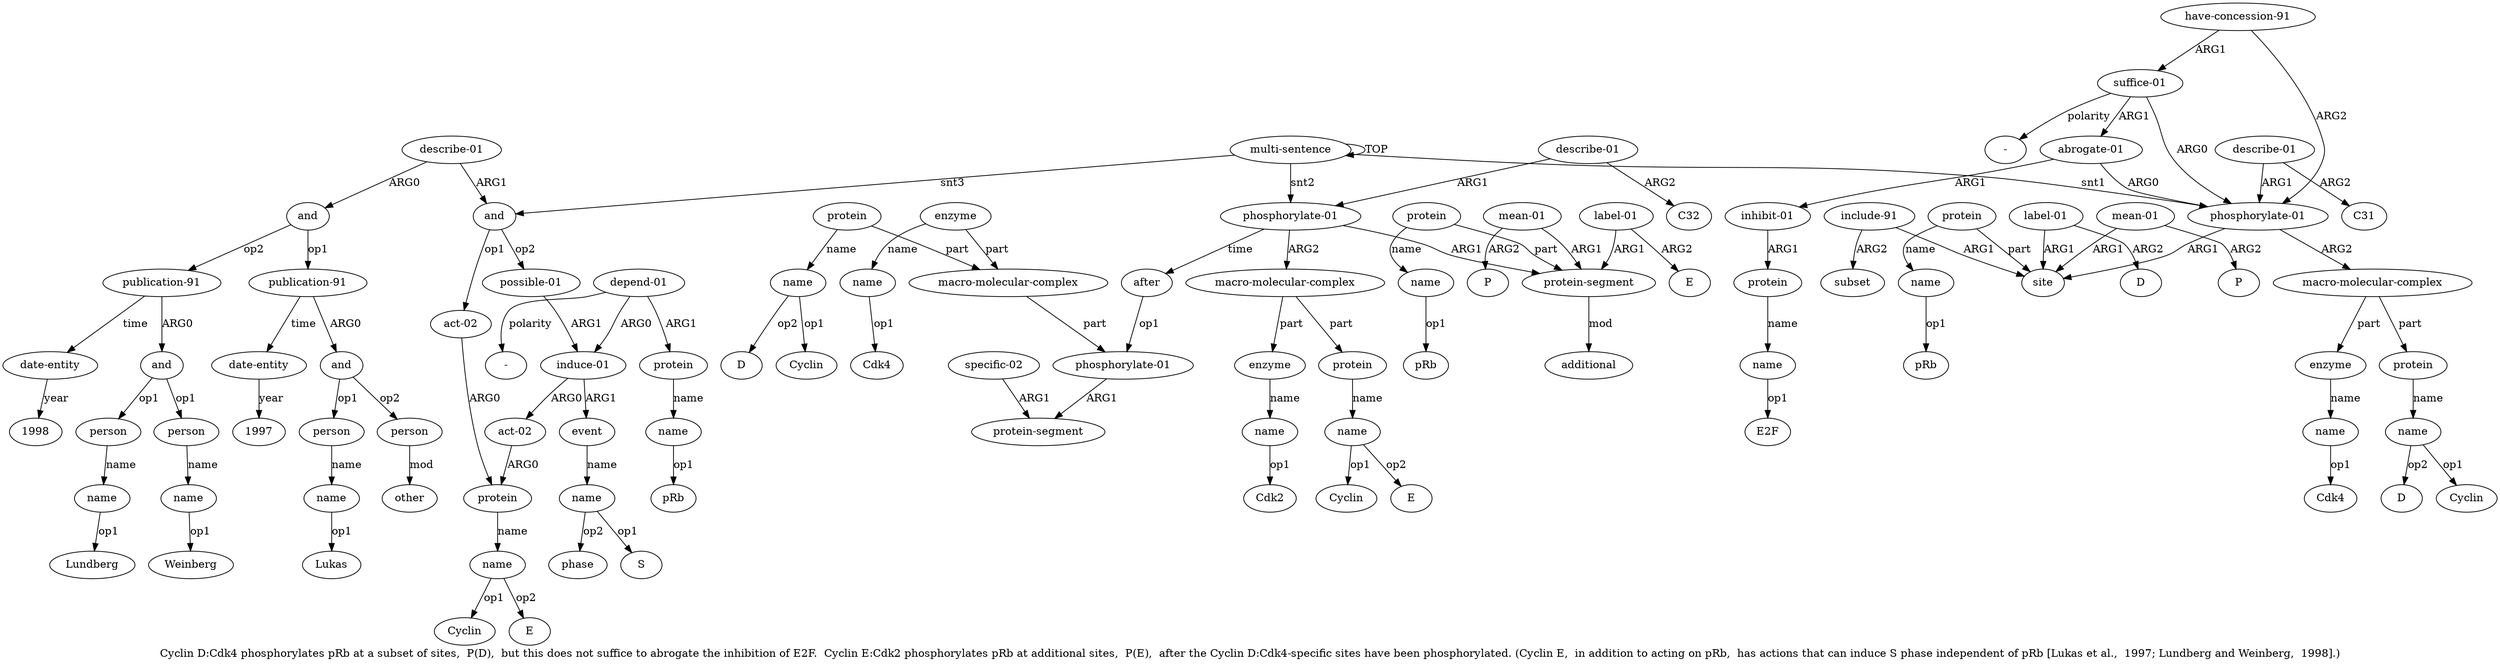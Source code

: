 digraph  {
	graph [label="Cyclin D:Cdk4 phosphorylates pRb at a subset of sites,  P(D),  but this does not suffice to abrogate the inhibition of E2F.  Cyclin \
E:Cdk2 phosphorylates pRb at additional sites,  P(E),  after the Cyclin D:Cdk4-specific sites have been phosphorylated. (Cyclin \
E,  in addition to acting on pRb,  has actions that can induce S phase independent of pRb [Lukas et al.,  1997; Lundberg and Weinberg,  \
1998].)"];
	node [label="\N"];
	"a72 1998"	 [color=black,
		gold_ind=-1,
		gold_label=1998,
		label=1998,
		test_ind=-1,
		test_label=1998];
	"a71 Lundberg"	 [color=black,
		gold_ind=-1,
		gold_label=Lundberg,
		label=Lundberg,
		test_ind=-1,
		test_label=Lundberg];
	"a28 E"	 [color=black,
		gold_ind=-1,
		gold_label=E,
		label=E,
		test_ind=-1,
		test_label=E];
	a72	 [color=black,
		gold_ind=72,
		gold_label="date-entity",
		label="date-entity",
		test_ind=72,
		test_label="date-entity"];
	a72 -> "a72 1998" [key=0,
	color=black,
	gold_label=year,
	label=year,
	test_label=year];
a71 [color=black,
	gold_ind=71,
	gold_label=name,
	label=name,
	test_ind=71,
	test_label=name];
a71 -> "a71 Lundberg" [key=0,
color=black,
gold_label=op1,
label=op1,
test_label=op1];
a70 [color=black,
gold_ind=70,
gold_label=person,
label=person,
test_ind=70,
test_label=person];
a70 -> a71 [key=0,
color=black,
gold_label=name,
label=name,
test_label=name];
"a27 P" [color=black,
gold_ind=-1,
gold_label=P,
label=P,
test_ind=-1,
test_label=P];
"a7 D" [color=black,
gold_ind=-1,
gold_label=D,
label=D,
test_ind=-1,
test_label=D];
"a65 1997" [color=black,
gold_ind=-1,
gold_label=1997,
label=1997,
test_ind=-1,
test_label=1997];
"a13 Cdk4" [color=black,
gold_ind=-1,
gold_label=Cdk4,
label=Cdk4,
test_ind=-1,
test_label=Cdk4];
a68 [color=black,
gold_ind=68,
gold_label=person,
label=person,
test_ind=68,
test_label=person];
a69 [color=black,
gold_ind=69,
gold_label=name,
label=name,
test_ind=69,
test_label=name];
a68 -> a69 [key=0,
color=black,
gold_label=name,
label=name,
test_label=name];
"a69 Weinberg" [color=black,
gold_ind=-1,
gold_label=Weinberg,
label=Weinberg,
test_ind=-1,
test_label=Weinberg];
a69 -> "a69 Weinberg" [key=0,
color=black,
gold_label=op1,
label=op1,
test_label=op1];
a64 [color=black,
gold_ind=64,
gold_label=other,
label=other,
test_ind=64,
test_label=other];
a65 [color=black,
gold_ind=65,
gold_label="date-entity",
label="date-entity",
test_ind=65,
test_label="date-entity"];
a65 -> "a65 1997" [key=0,
color=black,
gold_label=year,
label=year,
test_label=year];
a66 [color=black,
gold_ind=66,
gold_label="publication-91",
label="publication-91",
test_ind=66,
test_label="publication-91"];
a66 -> a72 [key=0,
color=black,
gold_label=time,
label=time,
test_label=time];
a67 [color=black,
gold_ind=67,
gold_label=and,
label=and,
test_ind=67,
test_label=and];
a66 -> a67 [key=0,
color=black,
gold_label=ARG0,
label=ARG0,
test_label=ARG0];
a67 -> a70 [key=0,
color=black,
gold_label=op1,
label=op1,
test_label=op1];
a67 -> a68 [key=0,
color=black,
gold_label=op1,
label=op1,
test_label=op1];
a60 [color=black,
gold_ind=60,
gold_label=and,
label=and,
test_ind=60,
test_label=and];
a61 [color=black,
gold_ind=61,
gold_label=person,
label=person,
test_ind=61,
test_label=person];
a60 -> a61 [key=0,
color=black,
gold_label=op1,
label=op1,
test_label=op1];
a63 [color=black,
gold_ind=63,
gold_label=person,
label=person,
test_ind=63,
test_label=person];
a60 -> a63 [key=0,
color=black,
gold_label=op2,
label=op2,
test_label=op2];
a62 [color=black,
gold_ind=62,
gold_label=name,
label=name,
test_ind=62,
test_label=name];
a61 -> a62 [key=0,
color=black,
gold_label=name,
label=name,
test_label=name];
"a62 Lukas" [color=black,
gold_ind=-1,
gold_label=Lukas,
label=Lukas,
test_ind=-1,
test_label=Lukas];
a62 -> "a62 Lukas" [key=0,
color=black,
gold_label=op1,
label=op1,
test_label=op1];
a63 -> a64 [key=0,
color=black,
gold_label=mod,
label=mod,
test_label=mod];
"a15 -" [color=black,
gold_ind=-1,
gold_label="-",
label="-",
test_ind=-1,
test_label="-"];
"a33 Cdk2" [color=black,
gold_ind=-1,
gold_label=Cdk2,
label=Cdk2,
test_ind=-1,
test_label=Cdk2];
"a11 D" [color=black,
gold_ind=-1,
gold_label=D,
label=D,
test_ind=-1,
test_label=D];
a10 [color=black,
gold_ind=10,
gold_label=protein,
label=protein,
test_ind=10,
test_label=protein];
a11 [color=black,
gold_ind=11,
gold_label=name,
label=name,
test_ind=11,
test_label=name];
a10 -> a11 [key=0,
color=black,
gold_label=name,
label=name,
test_label=name];
"a8 P" [color=black,
gold_ind=-1,
gold_label=P,
label=P,
test_ind=-1,
test_label=P];
"a40 D" [color=black,
gold_ind=-1,
gold_label=D,
label=D,
test_ind=-1,
test_label=D];
"a53 S" [color=black,
gold_ind=-1,
gold_label=S,
label=S,
test_ind=-1,
test_label=S];
"a31 Cyclin" [color=black,
gold_ind=-1,
gold_label=Cyclin,
label=Cyclin,
test_ind=-1,
test_label=Cyclin];
"a40 Cyclin" [color=black,
gold_ind=-1,
gold_label=Cyclin,
label=Cyclin,
test_ind=-1,
test_label=Cyclin];
"a42 Cdk4" [color=black,
gold_ind=-1,
gold_label=Cdk4,
label=Cdk4,
test_ind=-1,
test_label=Cdk4];
"a51 Cyclin" [color=black,
gold_ind=-1,
gold_label=Cyclin,
label=Cyclin,
test_ind=-1,
test_label=Cyclin];
"a53 phase" [color=black,
gold_ind=-1,
gold_label=phase,
label=phase,
test_ind=-1,
test_label=phase];
"a11 Cyclin" [color=black,
gold_ind=-1,
gold_label=Cyclin,
label=Cyclin,
test_ind=-1,
test_label=Cyclin];
a51 [color=black,
gold_ind=51,
gold_label=name,
label=name,
test_ind=51,
test_label=name];
a51 -> "a51 Cyclin" [key=0,
color=black,
gold_label=op1,
label=op1,
test_label=op1];
"a51 E" [color=black,
gold_ind=-1,
gold_label=E,
label=E,
test_ind=-1,
test_label=E];
a51 -> "a51 E" [key=0,
color=black,
gold_label=op2,
label=op2,
test_label=op2];
a50 [color=black,
gold_ind=50,
gold_label=protein,
label=protein,
test_ind=50,
test_label=protein];
a50 -> a51 [key=0,
color=black,
gold_label=name,
label=name,
test_label=name];
a53 [color=black,
gold_ind=53,
gold_label=name,
label=name,
test_ind=53,
test_label=name];
a53 -> "a53 S" [key=0,
color=black,
gold_label=op1,
label=op1,
test_label=op1];
a53 -> "a53 phase" [key=0,
color=black,
gold_label=op2,
label=op2,
test_label=op2];
a52 [color=black,
gold_ind=52,
gold_label=event,
label=event,
test_ind=52,
test_label=event];
a52 -> a53 [key=0,
color=black,
gold_label=name,
label=name,
test_label=name];
a55 [color=black,
gold_ind=55,
gold_label=protein,
label=protein,
test_ind=55,
test_label=protein];
a56 [color=black,
gold_ind=56,
gold_label=name,
label=name,
test_ind=56,
test_label=name];
a55 -> a56 [key=0,
color=black,
gold_label=name,
label=name,
test_label=name];
a54 [color=black,
gold_ind=54,
gold_label="depend-01",
label="depend-01",
test_ind=54,
test_label="depend-01"];
a54 -> a55 [key=0,
color=black,
gold_label=ARG1,
label=ARG1,
test_label=ARG1];
a48 [color=black,
gold_ind=48,
gold_label="induce-01",
label="induce-01",
test_ind=48,
test_label="induce-01"];
a54 -> a48 [key=0,
color=black,
gold_label=ARG0,
label=ARG0,
test_label=ARG0];
"a54 -" [color=black,
gold_ind=-1,
gold_label="-",
label="-",
test_ind=-1,
test_label="-"];
a54 -> "a54 -" [key=0,
color=black,
gold_label=polarity,
label=polarity,
test_label=polarity];
a57 [color=black,
gold_ind=57,
gold_label="describe-01",
label="describe-01",
test_ind=57,
test_label="describe-01"];
a58 [color=black,
gold_ind=58,
gold_label=and,
label=and,
test_ind=58,
test_label=and];
a57 -> a58 [key=0,
color=black,
gold_label=ARG0,
label=ARG0,
test_label=ARG0];
a45 [color=black,
gold_ind=45,
gold_label=and,
label=and,
test_ind=45,
test_label=and];
a57 -> a45 [key=0,
color=black,
gold_label=ARG1,
label=ARG1,
test_label=ARG1];
"a56 pRb" [color=black,
gold_ind=-1,
gold_label=pRb,
label=pRb,
test_ind=-1,
test_label=pRb];
a56 -> "a56 pRb" [key=0,
color=black,
gold_label=op1,
label=op1,
test_label=op1];
a59 [color=black,
gold_ind=59,
gold_label="publication-91",
label="publication-91",
test_ind=59,
test_label="publication-91"];
a59 -> a65 [key=0,
color=black,
gold_label=time,
label=time,
test_label=time];
a59 -> a60 [key=0,
color=black,
gold_label=ARG0,
label=ARG0,
test_label=ARG0];
a58 -> a66 [key=0,
color=black,
gold_label=op2,
label=op2,
test_label=op2];
a58 -> a59 [key=0,
color=black,
gold_label=op1,
label=op1,
test_label=op1];
"a19 E2F" [color=black,
gold_ind=-1,
gold_label=E2F,
label=E2F,
test_ind=-1,
test_label=E2F];
a33 [color=black,
gold_ind=33,
gold_label=name,
label=name,
test_ind=33,
test_label=name];
a33 -> "a33 Cdk2" [key=0,
color=black,
gold_label=op1,
label=op1,
test_label=op1];
a32 [color=black,
gold_ind=32,
gold_label=enzyme,
label=enzyme,
test_ind=32,
test_label=enzyme];
a32 -> a33 [key=0,
color=black,
gold_label=name,
label=name,
test_label=name];
a31 [color=black,
gold_ind=31,
gold_label=name,
label=name,
test_ind=31,
test_label=name];
a31 -> "a31 Cyclin" [key=0,
color=black,
gold_label=op1,
label=op1,
test_label=op1];
"a31 E" [color=black,
gold_ind=-1,
gold_label=E,
label=E,
test_ind=-1,
test_label=E];
a31 -> "a31 E" [key=0,
color=black,
gold_label=op2,
label=op2,
test_label=op2];
a30 [color=black,
gold_ind=30,
gold_label=protein,
label=protein,
test_ind=30,
test_label=protein];
a30 -> a31 [key=0,
color=black,
gold_label=name,
label=name,
test_label=name];
a37 [color=black,
gold_ind=37,
gold_label="specific-02",
label="specific-02",
test_ind=37,
test_label="specific-02"];
a36 [color=black,
gold_ind=36,
gold_label="protein-segment",
label="protein-segment",
test_ind=36,
test_label="protein-segment"];
a37 -> a36 [key=0,
color=black,
gold_label=ARG1,
label=ARG1,
test_label=ARG1];
a35 [color=black,
gold_ind=35,
gold_label="phosphorylate-01",
label="phosphorylate-01",
test_ind=35,
test_label="phosphorylate-01"];
a35 -> a36 [key=0,
color=black,
gold_label=ARG1,
label=ARG1,
test_label=ARG1];
a34 [color=black,
gold_ind=34,
gold_label=after,
label=after,
test_ind=34,
test_label=after];
a34 -> a35 [key=0,
color=black,
gold_label=op1,
label=op1,
test_label=op1];
a39 [color=black,
gold_ind=39,
gold_label=protein,
label=protein,
test_ind=39,
test_label=protein];
a38 [color=black,
gold_ind=38,
gold_label="macro-molecular-complex",
label="macro-molecular-complex",
test_ind=38,
test_label="macro-molecular-complex"];
a39 -> a38 [key=0,
color=black,
gold_label=part,
label=part,
test_label=part];
a40 [color=black,
gold_ind=40,
gold_label=name,
label=name,
test_ind=40,
test_label=name];
a39 -> a40 [key=0,
color=black,
gold_label=name,
label=name,
test_label=name];
a38 -> a35 [key=0,
color=black,
gold_label=part,
label=part,
test_label=part];
"a6 pRb" [color=black,
gold_ind=-1,
gold_label=pRb,
label=pRb,
test_ind=-1,
test_label=pRb];
a46 [color=black,
gold_ind=46,
gold_label="act-02",
label="act-02",
test_ind=46,
test_label="act-02"];
a46 -> a50 [key=0,
color=black,
gold_label=ARG0,
label=ARG0,
test_label=ARG0];
a47 [color=black,
gold_ind=47,
gold_label="possible-01",
label="possible-01",
test_ind=47,
test_label="possible-01"];
a47 -> a48 [key=0,
color=black,
gold_label=ARG1,
label=ARG1,
test_label=ARG1];
a44 [color=black,
gold_ind=44,
gold_label=C32,
label=C32,
test_ind=44,
test_label=C32];
a45 -> a46 [key=0,
color=black,
gold_label=op1,
label=op1,
test_label=op1];
a45 -> a47 [key=0,
color=black,
gold_label=op2,
label=op2,
test_label=op2];
a42 [color=black,
gold_ind=42,
gold_label=name,
label=name,
test_ind=42,
test_label=name];
a42 -> "a42 Cdk4" [key=0,
color=black,
gold_label=op1,
label=op1,
test_label=op1];
a43 [color=black,
gold_ind=43,
gold_label="describe-01",
label="describe-01",
test_ind=43,
test_label="describe-01"];
a43 -> a44 [key=0,
color=black,
gold_label=ARG2,
label=ARG2,
test_label=ARG2];
a22 [color=black,
gold_ind=22,
gold_label="phosphorylate-01",
label="phosphorylate-01",
test_ind=22,
test_label="phosphorylate-01"];
a43 -> a22 [key=0,
color=black,
gold_label=ARG1,
label=ARG1,
test_label=ARG1];
a40 -> "a40 D" [key=0,
color=black,
gold_label=op2,
label=op2,
test_label=op2];
a40 -> "a40 Cyclin" [key=0,
color=black,
gold_label=op1,
label=op1,
test_label=op1];
a41 [color=black,
gold_ind=41,
gold_label=enzyme,
label=enzyme,
test_ind=41,
test_label=enzyme];
a41 -> a38 [key=0,
color=black,
gold_label=part,
label=part,
test_label=part];
a41 -> a42 [key=0,
color=black,
gold_label=name,
label=name,
test_label=name];
a48 -> a52 [key=0,
color=black,
gold_label=ARG1,
label=ARG1,
test_label=ARG1];
a49 [color=black,
gold_ind=49,
gold_label="act-02",
label="act-02",
test_ind=49,
test_label="act-02"];
a48 -> a49 [key=0,
color=black,
gold_label=ARG0,
label=ARG0,
test_label=ARG0];
a49 -> a50 [key=0,
color=black,
gold_label=ARG0,
label=ARG0,
test_label=ARG0];
a20 [color=black,
gold_ind=20,
gold_label="describe-01",
label="describe-01",
test_ind=20,
test_label="describe-01"];
a21 [color=black,
gold_ind=21,
gold_label=C31,
label=C31,
test_ind=21,
test_label=C31];
a20 -> a21 [key=0,
color=black,
gold_label=ARG2,
label=ARG2,
test_label=ARG2];
a1 [color=black,
gold_ind=1,
gold_label="phosphorylate-01",
label="phosphorylate-01",
test_ind=1,
test_label="phosphorylate-01"];
a20 -> a1 [key=0,
color=black,
gold_label=ARG1,
label=ARG1,
test_label=ARG1];
a22 -> a34 [key=0,
color=black,
gold_label=time,
label=time,
test_label=time];
a23 [color=black,
gold_ind=23,
gold_label="protein-segment",
label="protein-segment",
test_ind=23,
test_label="protein-segment"];
a22 -> a23 [key=0,
color=black,
gold_label=ARG1,
label=ARG1,
test_label=ARG1];
a29 [color=black,
gold_ind=29,
gold_label="macro-molecular-complex",
label="macro-molecular-complex",
test_ind=29,
test_label="macro-molecular-complex"];
a22 -> a29 [key=0,
color=black,
gold_label=ARG2,
label=ARG2,
test_label=ARG2];
a26 [color=black,
gold_ind=26,
gold_label=additional,
label=additional,
test_ind=26,
test_label=additional];
a23 -> a26 [key=0,
color=black,
gold_label=mod,
label=mod,
test_label=mod];
a24 [color=black,
gold_ind=24,
gold_label=protein,
label=protein,
test_ind=24,
test_label=protein];
a24 -> a23 [key=0,
color=black,
gold_label=part,
label=part,
test_label=part];
a25 [color=black,
gold_ind=25,
gold_label=name,
label=name,
test_ind=25,
test_label=name];
a24 -> a25 [key=0,
color=black,
gold_label=name,
label=name,
test_label=name];
"a25 pRb" [color=black,
gold_ind=-1,
gold_label=pRb,
label=pRb,
test_ind=-1,
test_label=pRb];
a25 -> "a25 pRb" [key=0,
color=black,
gold_label=op1,
label=op1,
test_label=op1];
a27 [color=black,
gold_ind=27,
gold_label="mean-01",
label="mean-01",
test_ind=27,
test_label="mean-01"];
a27 -> "a27 P" [key=0,
color=black,
gold_label=ARG2,
label=ARG2,
test_label=ARG2];
a27 -> a23 [key=0,
color=black,
gold_label=ARG1,
label=ARG1,
test_label=ARG1];
a28 [color=black,
gold_ind=28,
gold_label="label-01",
label="label-01",
test_ind=28,
test_label="label-01"];
a28 -> "a28 E" [key=0,
color=black,
gold_label=ARG2,
label=ARG2,
test_label=ARG2];
a28 -> a23 [key=0,
color=black,
gold_label=ARG1,
label=ARG1,
test_label=ARG1];
a29 -> a32 [key=0,
color=black,
gold_label=part,
label=part,
test_label=part];
a29 -> a30 [key=0,
color=black,
gold_label=part,
label=part,
test_label=part];
a15 [color=black,
gold_ind=15,
gold_label="suffice-01",
label="suffice-01",
test_ind=15,
test_label="suffice-01"];
a15 -> "a15 -" [key=0,
color=black,
gold_label=polarity,
label=polarity,
test_label=polarity];
a16 [color=black,
gold_ind=16,
gold_label="abrogate-01",
label="abrogate-01",
test_ind=16,
test_label="abrogate-01"];
a15 -> a16 [key=0,
color=black,
gold_label=ARG1,
label=ARG1,
test_label=ARG1];
a15 -> a1 [key=0,
color=black,
gold_label=ARG0,
label=ARG0,
test_label=ARG0];
a14 [color=black,
gold_ind=14,
gold_label="have-concession-91",
label="have-concession-91",
test_ind=14,
test_label="have-concession-91"];
a14 -> a15 [key=0,
color=black,
gold_label=ARG1,
label=ARG1,
test_label=ARG1];
a14 -> a1 [key=0,
color=black,
gold_label=ARG2,
label=ARG2,
test_label=ARG2];
a17 [color=black,
gold_ind=17,
gold_label="inhibit-01",
label="inhibit-01",
test_ind=17,
test_label="inhibit-01"];
a18 [color=black,
gold_ind=18,
gold_label=protein,
label=protein,
test_ind=18,
test_label=protein];
a17 -> a18 [key=0,
color=black,
gold_label=ARG1,
label=ARG1,
test_label=ARG1];
a16 -> a17 [key=0,
color=black,
gold_label=ARG1,
label=ARG1,
test_label=ARG1];
a16 -> a1 [key=0,
color=black,
gold_label=ARG0,
label=ARG0,
test_label=ARG0];
a11 -> "a11 D" [key=0,
color=black,
gold_label=op2,
label=op2,
test_label=op2];
a11 -> "a11 Cyclin" [key=0,
color=black,
gold_label=op1,
label=op1,
test_label=op1];
a13 [color=black,
gold_ind=13,
gold_label=name,
label=name,
test_ind=13,
test_label=name];
a13 -> "a13 Cdk4" [key=0,
color=black,
gold_label=op1,
label=op1,
test_label=op1];
a12 [color=black,
gold_ind=12,
gold_label=enzyme,
label=enzyme,
test_ind=12,
test_label=enzyme];
a12 -> a13 [key=0,
color=black,
gold_label=name,
label=name,
test_label=name];
a19 [color=black,
gold_ind=19,
gold_label=name,
label=name,
test_ind=19,
test_label=name];
a19 -> "a19 E2F" [key=0,
color=black,
gold_label=op1,
label=op1,
test_label=op1];
a18 -> a19 [key=0,
color=black,
gold_label=name,
label=name,
test_label=name];
a2 [color=black,
gold_ind=2,
gold_label=site,
label=site,
test_ind=2,
test_label=site];
a1 -> a2 [key=0,
color=black,
gold_label=ARG1,
label=ARG1,
test_label=ARG1];
a9 [color=black,
gold_ind=9,
gold_label="macro-molecular-complex",
label="macro-molecular-complex",
test_ind=9,
test_label="macro-molecular-complex"];
a1 -> a9 [key=0,
color=black,
gold_label=ARG2,
label=ARG2,
test_label=ARG2];
a0 [color=black,
gold_ind=0,
gold_label="multi-sentence",
label="multi-sentence",
test_ind=0,
test_label="multi-sentence"];
a0 -> a45 [key=0,
color=black,
gold_label=snt3,
label=snt3,
test_label=snt3];
a0 -> a22 [key=0,
color=black,
gold_label=snt2,
label=snt2,
test_label=snt2];
a0 -> a1 [key=0,
color=black,
gold_label=snt1,
label=snt1,
test_label=snt1];
a0 -> a0 [key=0,
color=black,
gold_label=TOP,
label=TOP,
test_label=TOP];
a3 [color=black,
gold_ind=3,
gold_label="include-91",
label="include-91",
test_ind=3,
test_label="include-91"];
a3 -> a2 [key=0,
color=black,
gold_label=ARG1,
label=ARG1,
test_label=ARG1];
a4 [color=black,
gold_ind=4,
gold_label=subset,
label=subset,
test_ind=4,
test_label=subset];
a3 -> a4 [key=0,
color=black,
gold_label=ARG2,
label=ARG2,
test_label=ARG2];
a5 [color=black,
gold_ind=5,
gold_label=protein,
label=protein,
test_ind=5,
test_label=protein];
a5 -> a2 [key=0,
color=black,
gold_label=part,
label=part,
test_label=part];
a6 [color=black,
gold_ind=6,
gold_label=name,
label=name,
test_ind=6,
test_label=name];
a5 -> a6 [key=0,
color=black,
gold_label=name,
label=name,
test_label=name];
a7 [color=black,
gold_ind=7,
gold_label="label-01",
label="label-01",
test_ind=7,
test_label="label-01"];
a7 -> "a7 D" [key=0,
color=black,
gold_label=ARG2,
label=ARG2,
test_label=ARG2];
a7 -> a2 [key=0,
color=black,
gold_label=ARG1,
label=ARG1,
test_label=ARG1];
a6 -> "a6 pRb" [key=0,
color=black,
gold_label=op1,
label=op1,
test_label=op1];
a9 -> a10 [key=0,
color=black,
gold_label=part,
label=part,
test_label=part];
a9 -> a12 [key=0,
color=black,
gold_label=part,
label=part,
test_label=part];
a8 [color=black,
gold_ind=8,
gold_label="mean-01",
label="mean-01",
test_ind=8,
test_label="mean-01"];
a8 -> "a8 P" [key=0,
color=black,
gold_label=ARG2,
label=ARG2,
test_label=ARG2];
a8 -> a2 [key=0,
color=black,
gold_label=ARG1,
label=ARG1,
test_label=ARG1];
}
